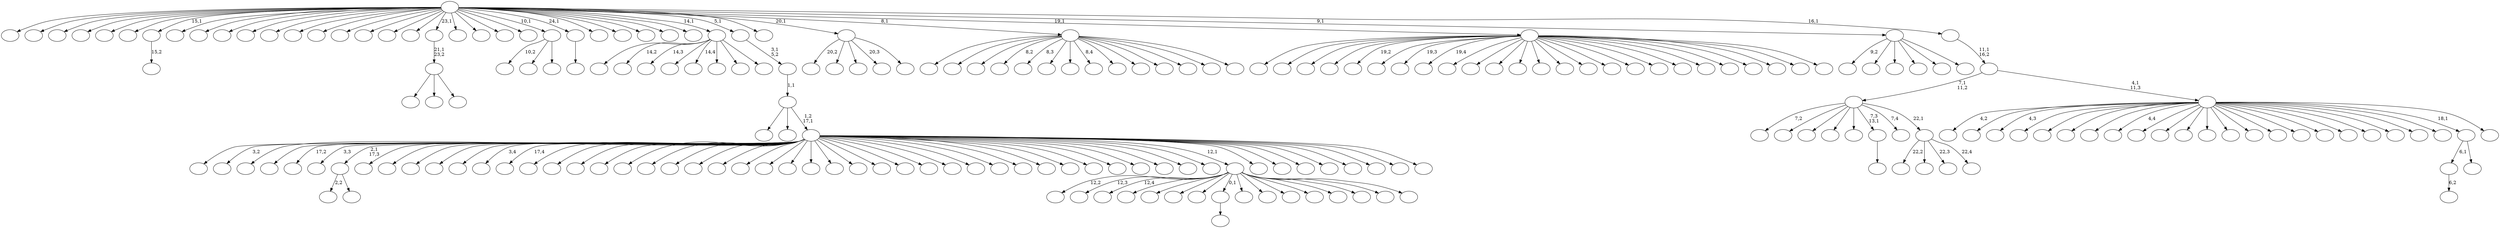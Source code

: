 digraph T {
	225 [label=""]
	224 [label=""]
	223 [label=""]
	222 [label=""]
	221 [label=""]
	220 [label=""]
	219 [label=""]
	218 [label=""]
	217 [label=""]
	216 [label=""]
	215 [label=""]
	214 [label=""]
	213 [label=""]
	212 [label=""]
	211 [label=""]
	210 [label=""]
	209 [label=""]
	208 [label=""]
	207 [label=""]
	206 [label=""]
	205 [label=""]
	204 [label=""]
	203 [label=""]
	202 [label=""]
	201 [label=""]
	200 [label=""]
	199 [label=""]
	198 [label=""]
	197 [label=""]
	196 [label=""]
	195 [label=""]
	194 [label=""]
	193 [label=""]
	192 [label=""]
	191 [label=""]
	190 [label=""]
	189 [label=""]
	188 [label=""]
	187 [label=""]
	186 [label=""]
	185 [label=""]
	184 [label=""]
	183 [label=""]
	182 [label=""]
	181 [label=""]
	180 [label=""]
	179 [label=""]
	178 [label=""]
	177 [label=""]
	176 [label=""]
	175 [label=""]
	174 [label=""]
	173 [label=""]
	172 [label=""]
	171 [label=""]
	170 [label=""]
	169 [label=""]
	168 [label=""]
	167 [label=""]
	166 [label=""]
	165 [label=""]
	164 [label=""]
	163 [label=""]
	162 [label=""]
	161 [label=""]
	160 [label=""]
	159 [label=""]
	158 [label=""]
	157 [label=""]
	156 [label=""]
	155 [label=""]
	154 [label=""]
	153 [label=""]
	152 [label=""]
	151 [label=""]
	150 [label=""]
	149 [label=""]
	148 [label=""]
	147 [label=""]
	146 [label=""]
	145 [label=""]
	144 [label=""]
	143 [label=""]
	142 [label=""]
	141 [label=""]
	140 [label=""]
	139 [label=""]
	138 [label=""]
	137 [label=""]
	136 [label=""]
	135 [label=""]
	134 [label=""]
	133 [label=""]
	132 [label=""]
	131 [label=""]
	130 [label=""]
	129 [label=""]
	128 [label=""]
	127 [label=""]
	126 [label=""]
	125 [label=""]
	124 [label=""]
	123 [label=""]
	122 [label=""]
	121 [label=""]
	120 [label=""]
	119 [label=""]
	118 [label=""]
	117 [label=""]
	116 [label=""]
	115 [label=""]
	114 [label=""]
	113 [label=""]
	112 [label=""]
	111 [label=""]
	110 [label=""]
	109 [label=""]
	108 [label=""]
	107 [label=""]
	106 [label=""]
	105 [label=""]
	104 [label=""]
	103 [label=""]
	102 [label=""]
	101 [label=""]
	100 [label=""]
	99 [label=""]
	98 [label=""]
	97 [label=""]
	96 [label=""]
	95 [label=""]
	94 [label=""]
	93 [label=""]
	92 [label=""]
	91 [label=""]
	90 [label=""]
	89 [label=""]
	88 [label=""]
	87 [label=""]
	86 [label=""]
	85 [label=""]
	84 [label=""]
	83 [label=""]
	82 [label=""]
	81 [label=""]
	80 [label=""]
	79 [label=""]
	78 [label=""]
	77 [label=""]
	76 [label=""]
	75 [label=""]
	74 [label=""]
	73 [label=""]
	72 [label=""]
	71 [label=""]
	70 [label=""]
	69 [label=""]
	68 [label=""]
	67 [label=""]
	66 [label=""]
	65 [label=""]
	64 [label=""]
	63 [label=""]
	62 [label=""]
	61 [label=""]
	60 [label=""]
	59 [label=""]
	58 [label=""]
	57 [label=""]
	56 [label=""]
	55 [label=""]
	54 [label=""]
	53 [label=""]
	52 [label=""]
	51 [label=""]
	50 [label=""]
	49 [label=""]
	48 [label=""]
	47 [label=""]
	46 [label=""]
	45 [label=""]
	44 [label=""]
	43 [label=""]
	42 [label=""]
	41 [label=""]
	40 [label=""]
	39 [label=""]
	38 [label=""]
	37 [label=""]
	36 [label=""]
	35 [label=""]
	34 [label=""]
	33 [label=""]
	32 [label=""]
	31 [label=""]
	30 [label=""]
	29 [label=""]
	28 [label=""]
	27 [label=""]
	26 [label=""]
	25 [label=""]
	24 [label=""]
	23 [label=""]
	22 [label=""]
	21 [label=""]
	20 [label=""]
	19 [label=""]
	18 [label=""]
	17 [label=""]
	16 [label=""]
	15 [label=""]
	14 [label=""]
	13 [label=""]
	12 [label=""]
	11 [label=""]
	10 [label=""]
	9 [label=""]
	8 [label=""]
	7 [label=""]
	6 [label=""]
	5 [label=""]
	4 [label=""]
	3 [label=""]
	2 [label=""]
	1 [label=""]
	0 [label=""]
	195 -> 199 [label="2,2"]
	195 -> 196 [label=""]
	178 -> 179 [label="6,2"]
	163 -> 164 [label="15,2"]
	121 -> 122 [label=""]
	103 -> 155 [label=""]
	103 -> 154 [label=""]
	103 -> 104 [label=""]
	102 -> 103 [label="21,1\n23,2"]
	75 -> 193 [label="10,2"]
	75 -> 191 [label=""]
	75 -> 76 [label=""]
	64 -> 65 [label=""]
	48 -> 214 [label="12,2"]
	48 -> 211 [label="12,3"]
	48 -> 205 [label="12,4"]
	48 -> 180 [label=""]
	48 -> 170 [label=""]
	48 -> 152 [label=""]
	48 -> 126 [label=""]
	48 -> 121 [label="0,1"]
	48 -> 110 [label=""]
	48 -> 109 [label=""]
	48 -> 99 [label=""]
	48 -> 80 [label=""]
	48 -> 61 [label=""]
	48 -> 51 [label=""]
	48 -> 50 [label=""]
	48 -> 49 [label=""]
	36 -> 37 [label=""]
	34 -> 178 [label="6,1"]
	34 -> 35 [label=""]
	29 -> 112 [label="22,2"]
	29 -> 83 [label=""]
	29 -> 46 [label="22,3"]
	29 -> 30 [label="22,4"]
	28 -> 198 [label="7,2"]
	28 -> 175 [label=""]
	28 -> 151 [label=""]
	28 -> 136 [label=""]
	28 -> 41 [label=""]
	28 -> 36 [label="7,3\n13,1"]
	28 -> 31 [label="7,4"]
	28 -> 29 [label="22,1"]
	25 -> 202 [label=""]
	25 -> 186 [label="14,2"]
	25 -> 148 [label="14,3"]
	25 -> 134 [label=""]
	25 -> 108 [label="14,4"]
	25 -> 73 [label=""]
	25 -> 55 [label=""]
	25 -> 26 [label=""]
	18 -> 224 [label=""]
	18 -> 217 [label="3,2"]
	18 -> 216 [label=""]
	18 -> 215 [label=""]
	18 -> 212 [label="17,2"]
	18 -> 200 [label="3,3"]
	18 -> 195 [label="2,1\n17,3"]
	18 -> 190 [label=""]
	18 -> 189 [label=""]
	18 -> 185 [label=""]
	18 -> 183 [label=""]
	18 -> 177 [label=""]
	18 -> 176 [label="3,4"]
	18 -> 174 [label="17,4"]
	18 -> 169 [label=""]
	18 -> 167 [label=""]
	18 -> 158 [label=""]
	18 -> 146 [label=""]
	18 -> 143 [label=""]
	18 -> 135 [label=""]
	18 -> 133 [label=""]
	18 -> 131 [label=""]
	18 -> 129 [label=""]
	18 -> 124 [label=""]
	18 -> 123 [label=""]
	18 -> 120 [label=""]
	18 -> 119 [label=""]
	18 -> 117 [label=""]
	18 -> 111 [label=""]
	18 -> 107 [label=""]
	18 -> 105 [label=""]
	18 -> 100 [label=""]
	18 -> 97 [label=""]
	18 -> 96 [label=""]
	18 -> 89 [label=""]
	18 -> 82 [label=""]
	18 -> 78 [label=""]
	18 -> 72 [label=""]
	18 -> 69 [label=""]
	18 -> 68 [label=""]
	18 -> 67 [label=""]
	18 -> 58 [label=""]
	18 -> 57 [label=""]
	18 -> 53 [label=""]
	18 -> 48 [label="12,1"]
	18 -> 47 [label=""]
	18 -> 45 [label=""]
	18 -> 42 [label=""]
	18 -> 39 [label=""]
	18 -> 38 [label=""]
	18 -> 33 [label=""]
	18 -> 22 [label=""]
	18 -> 19 [label=""]
	17 -> 210 [label=""]
	17 -> 171 [label=""]
	17 -> 18 [label="1,2\n17,1"]
	16 -> 17 [label="1,1"]
	15 -> 16 [label="3,1\n5,2"]
	12 -> 188 [label="20,2"]
	12 -> 114 [label=""]
	12 -> 86 [label=""]
	12 -> 23 [label="20,3"]
	12 -> 13 [label=""]
	10 -> 219 [label=""]
	10 -> 218 [label=""]
	10 -> 208 [label=""]
	10 -> 203 [label="8,2"]
	10 -> 157 [label="8,3"]
	10 -> 149 [label=""]
	10 -> 142 [label=""]
	10 -> 127 [label="8,4"]
	10 -> 113 [label=""]
	10 -> 94 [label=""]
	10 -> 91 [label=""]
	10 -> 79 [label=""]
	10 -> 70 [label=""]
	10 -> 11 [label=""]
	7 -> 206 [label=""]
	7 -> 201 [label=""]
	7 -> 184 [label=""]
	7 -> 181 [label=""]
	7 -> 160 [label="19,2"]
	7 -> 153 [label=""]
	7 -> 138 [label="19,3"]
	7 -> 128 [label="19,4"]
	7 -> 116 [label=""]
	7 -> 101 [label=""]
	7 -> 95 [label=""]
	7 -> 87 [label=""]
	7 -> 85 [label=""]
	7 -> 84 [label=""]
	7 -> 74 [label=""]
	7 -> 63 [label=""]
	7 -> 60 [label=""]
	7 -> 54 [label=""]
	7 -> 52 [label=""]
	7 -> 40 [label=""]
	7 -> 27 [label=""]
	7 -> 24 [label=""]
	7 -> 21 [label=""]
	7 -> 9 [label=""]
	7 -> 8 [label=""]
	5 -> 139 [label="9,2"]
	5 -> 130 [label=""]
	5 -> 115 [label=""]
	5 -> 90 [label=""]
	5 -> 20 [label=""]
	5 -> 6 [label=""]
	3 -> 225 [label="4,2"]
	3 -> 223 [label=""]
	3 -> 222 [label="4,3"]
	3 -> 220 [label=""]
	3 -> 213 [label=""]
	3 -> 209 [label=""]
	3 -> 207 [label=""]
	3 -> 204 [label="4,4"]
	3 -> 197 [label=""]
	3 -> 194 [label=""]
	3 -> 182 [label=""]
	3 -> 168 [label=""]
	3 -> 166 [label=""]
	3 -> 156 [label=""]
	3 -> 150 [label=""]
	3 -> 141 [label=""]
	3 -> 137 [label=""]
	3 -> 81 [label=""]
	3 -> 77 [label=""]
	3 -> 71 [label=""]
	3 -> 66 [label=""]
	3 -> 43 [label=""]
	3 -> 34 [label="18,1"]
	3 -> 4 [label=""]
	2 -> 28 [label="7,1\n11,2"]
	2 -> 3 [label="4,1\n11,3"]
	1 -> 2 [label="11,1\n16,2"]
	0 -> 221 [label=""]
	0 -> 192 [label=""]
	0 -> 187 [label=""]
	0 -> 173 [label=""]
	0 -> 172 [label=""]
	0 -> 165 [label=""]
	0 -> 163 [label="15,1"]
	0 -> 162 [label=""]
	0 -> 161 [label=""]
	0 -> 159 [label=""]
	0 -> 147 [label=""]
	0 -> 145 [label=""]
	0 -> 144 [label=""]
	0 -> 140 [label=""]
	0 -> 132 [label=""]
	0 -> 125 [label=""]
	0 -> 118 [label=""]
	0 -> 106 [label=""]
	0 -> 102 [label="23,1"]
	0 -> 98 [label=""]
	0 -> 93 [label=""]
	0 -> 92 [label=""]
	0 -> 88 [label=""]
	0 -> 75 [label="10,1"]
	0 -> 64 [label="24,1"]
	0 -> 62 [label=""]
	0 -> 59 [label=""]
	0 -> 56 [label=""]
	0 -> 44 [label=""]
	0 -> 32 [label=""]
	0 -> 25 [label="14,1"]
	0 -> 15 [label="5,1"]
	0 -> 14 [label=""]
	0 -> 12 [label="20,1"]
	0 -> 10 [label="8,1"]
	0 -> 7 [label="19,1"]
	0 -> 5 [label="9,1"]
	0 -> 1 [label="16,1"]
}
